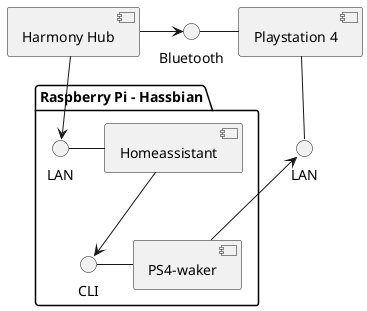 @startuml Aufbau
skinparam componentStyle uml2
skinparam monochrome true

interface "LAN" as lanPs4
interface "Bluetooth" as btPs4

package "Raspberry Pi - Hassbian" {
  interface "CLI" as cliPs4W
  interface "LAN" as lanHass
  lanHass - [Homeassistant]
  [Homeassistant] --> cliPs4W
  cliPs4W - [PS4-waker]
}

[Playstation 4] -- lanPs4
btPs4 - [Playstation 4]
lanPs4 <--[PS4-waker]

[Harmony Hub] -> btPs4
[Harmony Hub] --> lanHass

@enduml